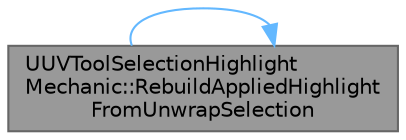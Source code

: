 digraph "UUVToolSelectionHighlightMechanic::RebuildAppliedHighlightFromUnwrapSelection"
{
 // INTERACTIVE_SVG=YES
 // LATEX_PDF_SIZE
  bgcolor="transparent";
  edge [fontname=Helvetica,fontsize=10,labelfontname=Helvetica,labelfontsize=10];
  node [fontname=Helvetica,fontsize=10,shape=box,height=0.2,width=0.4];
  rankdir="LR";
  Node1 [id="Node000001",label="UUVToolSelectionHighlight\lMechanic::RebuildAppliedHighlight\lFromUnwrapSelection",height=0.2,width=0.4,color="gray40", fillcolor="grey60", style="filled", fontcolor="black",tooltip="Convert the unwrap selections to elements in the applied mesh, then highlight those there."];
  Node1 -> Node1 [id="edge1_Node000001_Node000001",color="steelblue1",style="solid",tooltip=" "];
}
